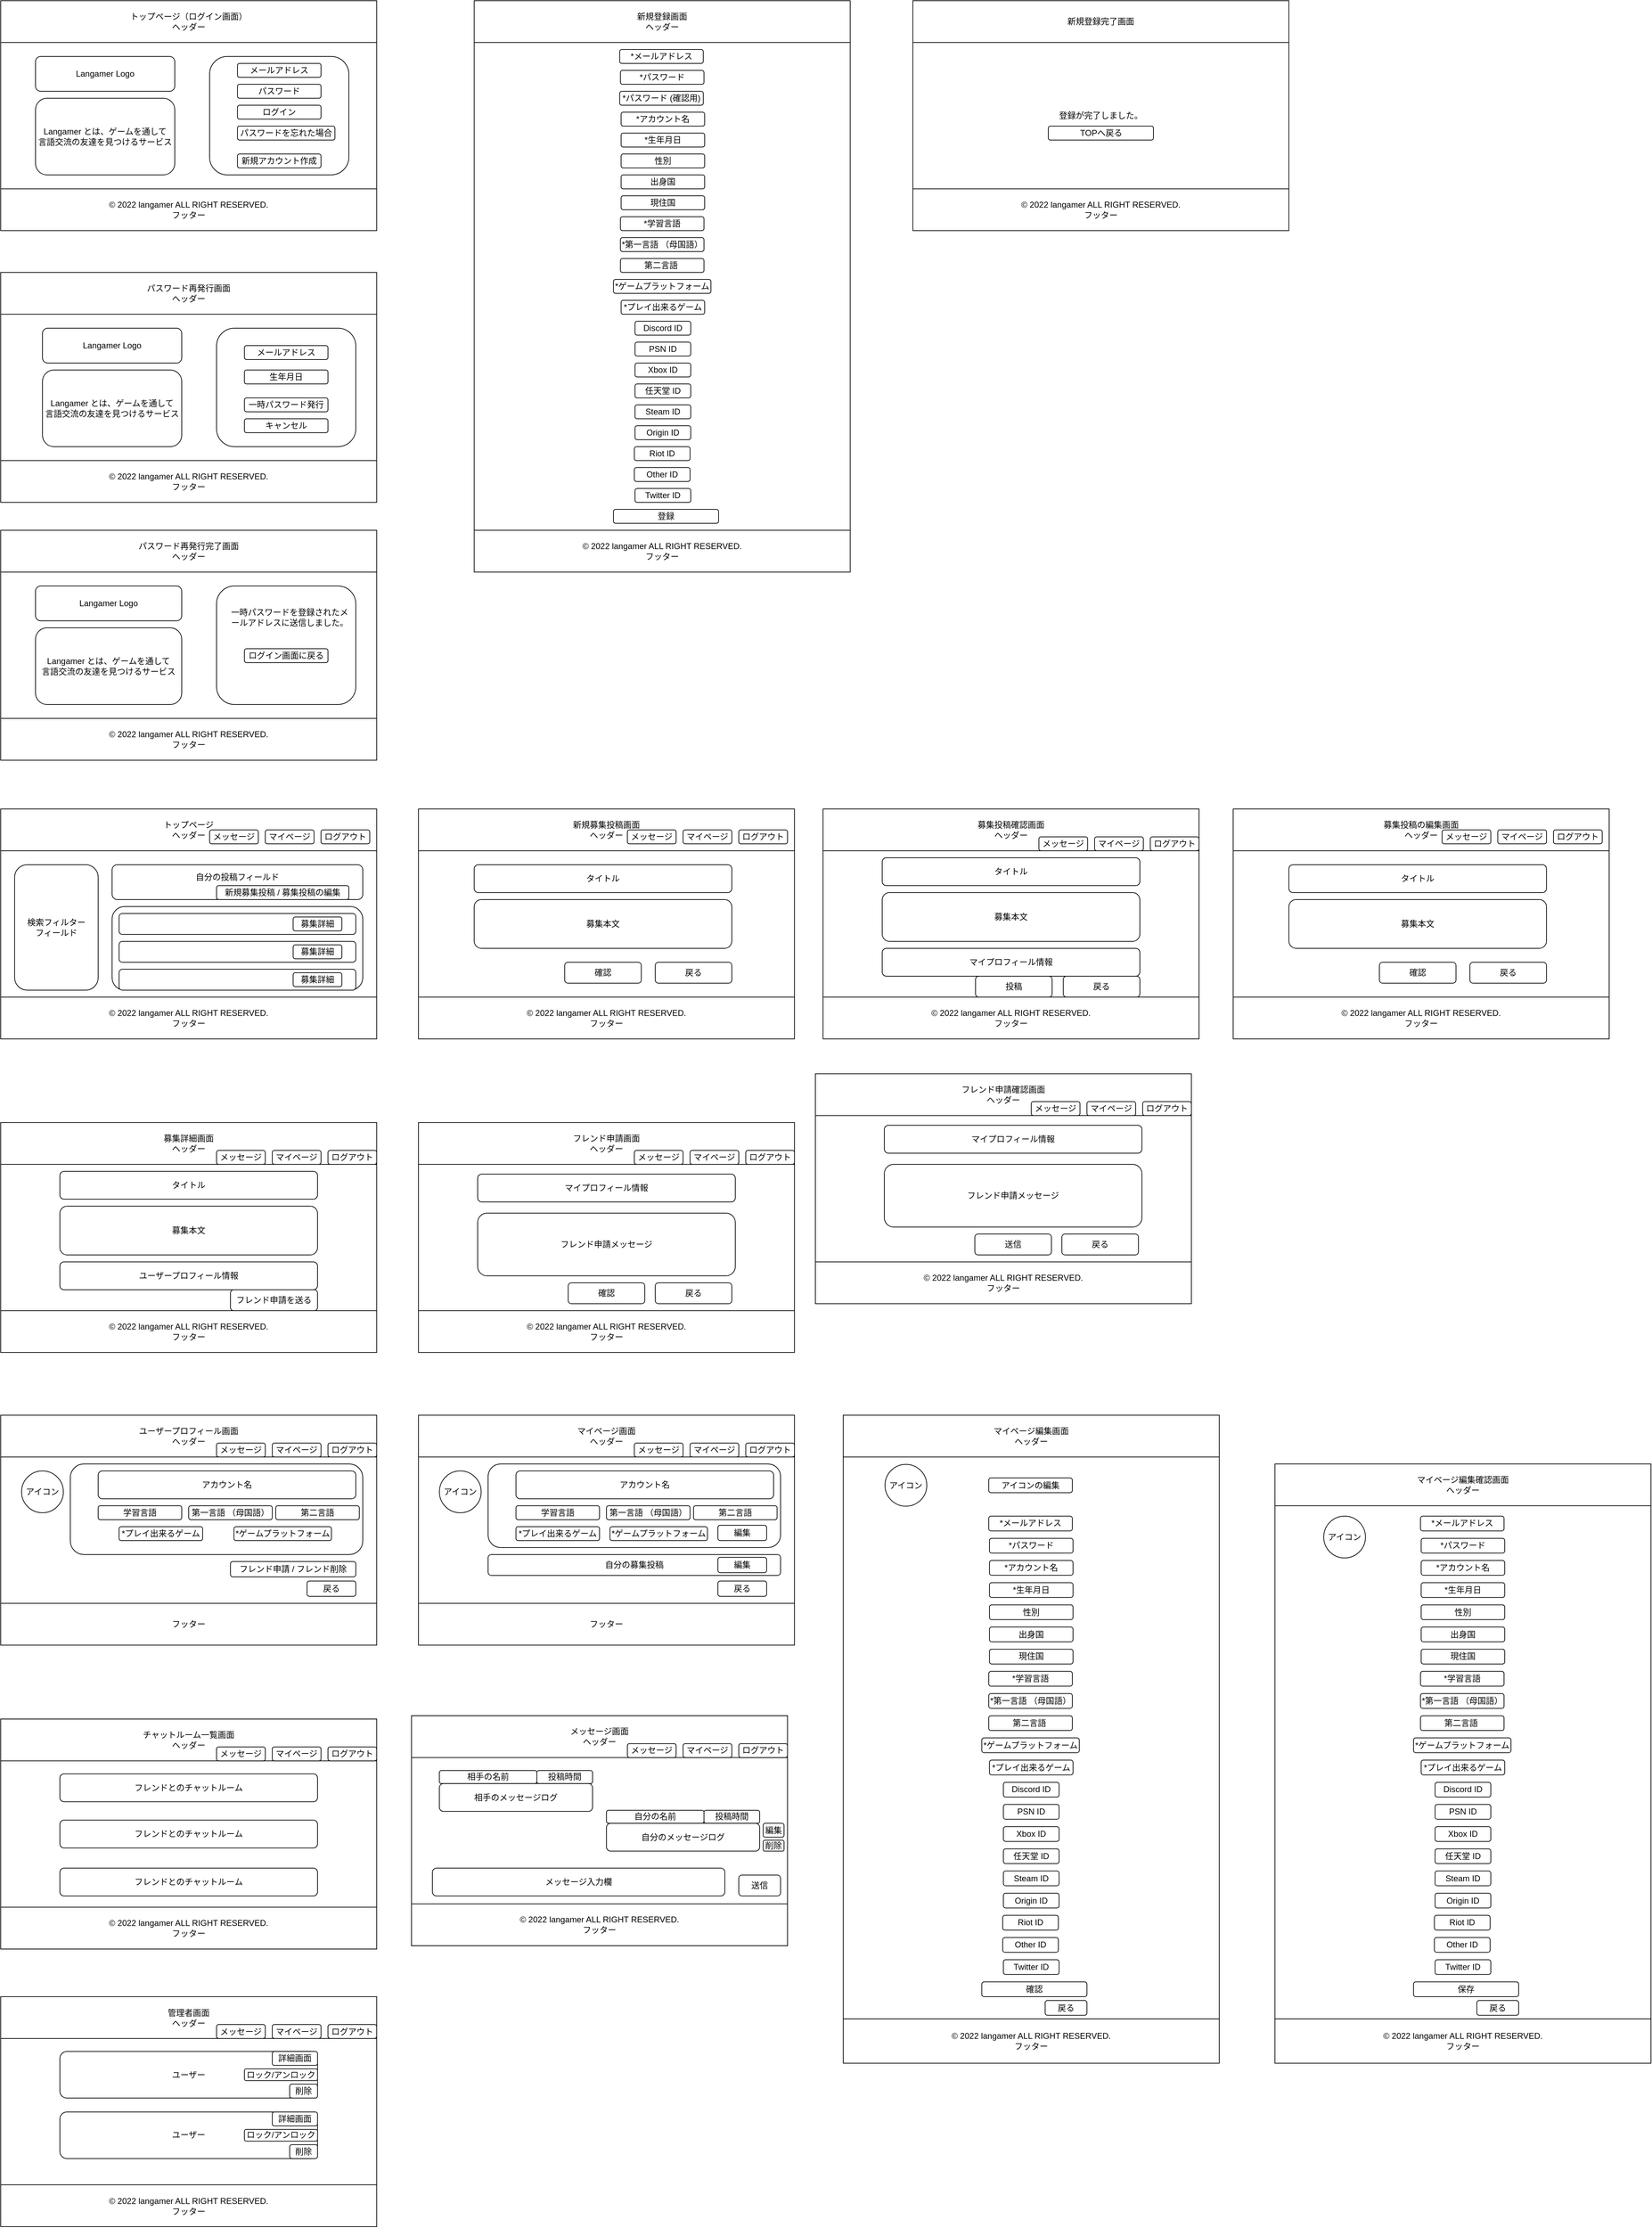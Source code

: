 <mxfile>
    <diagram id="EaJb4szwwCoUCm7kyXtH" name="ページ1">
        <mxGraphModel dx="1383" dy="790" grid="1" gridSize="10" guides="1" tooltips="1" connect="1" arrows="1" fold="1" page="1" pageScale="1" pageWidth="827" pageHeight="1169" math="0" shadow="0">
            <root>
                <mxCell id="0"/>
                <mxCell id="1" parent="0"/>
                <mxCell id="7" value="" style="group" parent="1" vertex="1" connectable="0">
                    <mxGeometry x="60" y="70" width="540" height="330" as="geometry"/>
                </mxCell>
                <mxCell id="2" value="" style="rounded=0;whiteSpace=wrap;html=1;" parent="7" vertex="1">
                    <mxGeometry width="540" height="330" as="geometry"/>
                </mxCell>
                <mxCell id="4" value="トップページ（ログイン画面）&lt;br&gt;ヘッダー" style="rounded=0;whiteSpace=wrap;html=1;" parent="7" vertex="1">
                    <mxGeometry width="540" height="60" as="geometry"/>
                </mxCell>
                <mxCell id="5" value="© 2022 langamer ALL RIGHT RESERVED.&lt;br&gt;フッター" style="rounded=0;whiteSpace=wrap;html=1;" parent="7" vertex="1">
                    <mxGeometry y="270" width="540" height="60" as="geometry"/>
                </mxCell>
                <mxCell id="28" value="" style="group" parent="7" vertex="1" connectable="0">
                    <mxGeometry x="300" y="80" width="200" height="170" as="geometry"/>
                </mxCell>
                <mxCell id="3" value="" style="rounded=1;whiteSpace=wrap;html=1;" parent="28" vertex="1">
                    <mxGeometry width="200" height="170" as="geometry"/>
                </mxCell>
                <mxCell id="12" value="メールアドレス" style="rounded=1;whiteSpace=wrap;html=1;" parent="28" vertex="1">
                    <mxGeometry x="40" y="10" width="120" height="20" as="geometry"/>
                </mxCell>
                <mxCell id="23" value="パスワード" style="rounded=1;whiteSpace=wrap;html=1;" parent="28" vertex="1">
                    <mxGeometry x="40" y="40" width="120" height="20" as="geometry"/>
                </mxCell>
                <mxCell id="24" value="ログイン" style="rounded=1;whiteSpace=wrap;html=1;" parent="28" vertex="1">
                    <mxGeometry x="40" y="70" width="120" height="20" as="geometry"/>
                </mxCell>
                <mxCell id="25" value="パスワードを忘れた場合" style="rounded=1;whiteSpace=wrap;html=1;" parent="28" vertex="1">
                    <mxGeometry x="40" y="100" width="140" height="20" as="geometry"/>
                </mxCell>
                <mxCell id="26" value="新規アカウント作成" style="rounded=1;whiteSpace=wrap;html=1;" parent="28" vertex="1">
                    <mxGeometry x="40" y="140" width="120" height="20" as="geometry"/>
                </mxCell>
                <mxCell id="421" value="Langamer Logo" style="rounded=1;whiteSpace=wrap;html=1;" vertex="1" parent="7">
                    <mxGeometry x="50" y="80" width="200" height="50" as="geometry"/>
                </mxCell>
                <mxCell id="422" value="Langamer とは、ゲームを通して&lt;br&gt;言語交流の友達を見つけるサービス" style="rounded=1;whiteSpace=wrap;html=1;" vertex="1" parent="7">
                    <mxGeometry x="50" y="140" width="200" height="110" as="geometry"/>
                </mxCell>
                <mxCell id="29" value="" style="group" parent="1" vertex="1" connectable="0">
                    <mxGeometry x="60" y="460" width="540" height="330" as="geometry"/>
                </mxCell>
                <mxCell id="30" value="" style="rounded=0;whiteSpace=wrap;html=1;" parent="29" vertex="1">
                    <mxGeometry width="540" height="330" as="geometry"/>
                </mxCell>
                <mxCell id="31" value="パスワード再発行画面&lt;br&gt;ヘッダー" style="rounded=0;whiteSpace=wrap;html=1;" parent="29" vertex="1">
                    <mxGeometry width="540" height="60" as="geometry"/>
                </mxCell>
                <mxCell id="32" value="© 2022 langamer ALL RIGHT RESERVED.&lt;br&gt;フッター" style="rounded=0;whiteSpace=wrap;html=1;" parent="29" vertex="1">
                    <mxGeometry y="270" width="540" height="60" as="geometry"/>
                </mxCell>
                <mxCell id="64" value="Langamer Logo" style="rounded=1;whiteSpace=wrap;html=1;" parent="29" vertex="1">
                    <mxGeometry x="60" y="80" width="200" height="50" as="geometry"/>
                </mxCell>
                <mxCell id="65" value="" style="group" parent="29" vertex="1" connectable="0">
                    <mxGeometry x="310" y="80" width="200" height="170" as="geometry"/>
                </mxCell>
                <mxCell id="66" value="" style="rounded=1;whiteSpace=wrap;html=1;" parent="65" vertex="1">
                    <mxGeometry width="200" height="170" as="geometry"/>
                </mxCell>
                <mxCell id="67" value="メールアドレス" style="rounded=1;whiteSpace=wrap;html=1;" parent="65" vertex="1">
                    <mxGeometry x="40" y="25" width="120" height="20" as="geometry"/>
                </mxCell>
                <mxCell id="68" value="生年月日" style="rounded=1;whiteSpace=wrap;html=1;" parent="65" vertex="1">
                    <mxGeometry x="40" y="60" width="120" height="20" as="geometry"/>
                </mxCell>
                <mxCell id="69" value="一時パスワード発行" style="rounded=1;whiteSpace=wrap;html=1;" parent="65" vertex="1">
                    <mxGeometry x="40" y="100" width="120" height="20" as="geometry"/>
                </mxCell>
                <mxCell id="72" value="キャンセル" style="rounded=1;whiteSpace=wrap;html=1;" parent="65" vertex="1">
                    <mxGeometry x="40" y="130" width="120" height="20" as="geometry"/>
                </mxCell>
                <mxCell id="419" value="Langamer とは、ゲームを通して&lt;br&gt;言語交流の友達を見つけるサービス" style="rounded=1;whiteSpace=wrap;html=1;" vertex="1" parent="29">
                    <mxGeometry x="60" y="140" width="200" height="110" as="geometry"/>
                </mxCell>
                <mxCell id="55" value="" style="group" parent="1" vertex="1" connectable="0">
                    <mxGeometry x="1370" y="70" width="540" height="330" as="geometry"/>
                </mxCell>
                <mxCell id="56" value="登録が完了しました。&lt;br&gt;" style="rounded=0;whiteSpace=wrap;html=1;" parent="55" vertex="1">
                    <mxGeometry width="540" height="330" as="geometry"/>
                </mxCell>
                <mxCell id="57" value="新規登録完了画面" style="rounded=0;whiteSpace=wrap;html=1;" parent="55" vertex="1">
                    <mxGeometry width="540" height="60" as="geometry"/>
                </mxCell>
                <mxCell id="58" value="© 2022 langamer ALL RIGHT RESERVED.&lt;br&gt;フッター" style="rounded=0;whiteSpace=wrap;html=1;" parent="55" vertex="1">
                    <mxGeometry y="270" width="540" height="60" as="geometry"/>
                </mxCell>
                <mxCell id="59" value="TOPへ戻る" style="rounded=1;whiteSpace=wrap;html=1;" parent="55" vertex="1">
                    <mxGeometry x="194.5" y="180" width="151" height="20" as="geometry"/>
                </mxCell>
                <mxCell id="73" value="" style="group" parent="1" vertex="1" connectable="0">
                    <mxGeometry x="60" y="830" width="540" height="330" as="geometry"/>
                </mxCell>
                <mxCell id="74" value="" style="rounded=0;whiteSpace=wrap;html=1;" parent="73" vertex="1">
                    <mxGeometry width="540" height="330" as="geometry"/>
                </mxCell>
                <mxCell id="75" value="パスワード再発行完了画面&lt;br&gt;ヘッダー" style="rounded=0;whiteSpace=wrap;html=1;" parent="73" vertex="1">
                    <mxGeometry width="540" height="60" as="geometry"/>
                </mxCell>
                <mxCell id="76" value="© 2022 langamer ALL RIGHT RESERVED.&lt;br&gt;フッター" style="rounded=0;whiteSpace=wrap;html=1;" parent="73" vertex="1">
                    <mxGeometry y="270" width="540" height="60" as="geometry"/>
                </mxCell>
                <mxCell id="77" value="Langamer Logo" style="rounded=1;whiteSpace=wrap;html=1;" parent="73" vertex="1">
                    <mxGeometry x="50" y="80" width="210" height="50" as="geometry"/>
                </mxCell>
                <mxCell id="78" value="" style="group" parent="73" vertex="1" connectable="0">
                    <mxGeometry x="310" y="80" width="200" height="170" as="geometry"/>
                </mxCell>
                <mxCell id="79" value="" style="rounded=1;whiteSpace=wrap;html=1;" parent="78" vertex="1">
                    <mxGeometry width="200" height="170" as="geometry"/>
                </mxCell>
                <mxCell id="83" value="ログイン画面に戻る" style="rounded=1;whiteSpace=wrap;html=1;" parent="78" vertex="1">
                    <mxGeometry x="40" y="90" width="120" height="20" as="geometry"/>
                </mxCell>
                <mxCell id="84" value="一時パスワードを登録されたメールアドレスに送信しました。" style="text;html=1;strokeColor=none;fillColor=none;align=center;verticalAlign=middle;whiteSpace=wrap;rounded=0;" parent="78" vertex="1">
                    <mxGeometry x="20" y="30" width="170" height="30" as="geometry"/>
                </mxCell>
                <mxCell id="420" value="Langamer とは、ゲームを通して&lt;br&gt;言語交流の友達を見つけるサービス" style="rounded=1;whiteSpace=wrap;html=1;" vertex="1" parent="73">
                    <mxGeometry x="50" y="140" width="210" height="110" as="geometry"/>
                </mxCell>
                <mxCell id="85" value="" style="group" parent="1" vertex="1" connectable="0">
                    <mxGeometry x="60" y="1230" width="540" height="340" as="geometry"/>
                </mxCell>
                <mxCell id="86" value="" style="rounded=0;whiteSpace=wrap;html=1;" parent="85" vertex="1">
                    <mxGeometry width="540" height="330" as="geometry"/>
                </mxCell>
                <mxCell id="87" value="トップページ&lt;br&gt;ヘッダー" style="rounded=0;whiteSpace=wrap;html=1;" parent="85" vertex="1">
                    <mxGeometry width="540" height="60" as="geometry"/>
                </mxCell>
                <mxCell id="88" value="© 2022 langamer ALL RIGHT RESERVED.&lt;br&gt;フッター" style="rounded=0;whiteSpace=wrap;html=1;" parent="85" vertex="1">
                    <mxGeometry y="270" width="540" height="60" as="geometry"/>
                </mxCell>
                <mxCell id="89" value="ログアウト" style="rounded=1;whiteSpace=wrap;html=1;" parent="85" vertex="1">
                    <mxGeometry x="460" y="30" width="70" height="20" as="geometry"/>
                </mxCell>
                <mxCell id="90" value="マイページ" style="rounded=1;whiteSpace=wrap;html=1;" parent="85" vertex="1">
                    <mxGeometry x="380" y="30" width="70" height="20" as="geometry"/>
                </mxCell>
                <mxCell id="92" value="自分の投稿フィールド&lt;br&gt;&lt;br&gt;" style="rounded=1;whiteSpace=wrap;html=1;" parent="85" vertex="1">
                    <mxGeometry x="160" y="80" width="360" height="50" as="geometry"/>
                </mxCell>
                <mxCell id="93" value="検索フィルター&lt;br&gt;フィールド" style="rounded=1;whiteSpace=wrap;html=1;" parent="85" vertex="1">
                    <mxGeometry x="20" y="80" width="120" height="180" as="geometry"/>
                </mxCell>
                <mxCell id="94" value="メッセージ" style="rounded=1;whiteSpace=wrap;html=1;" parent="85" vertex="1">
                    <mxGeometry x="300" y="30" width="70" height="20" as="geometry"/>
                </mxCell>
                <mxCell id="99" value="新規募集投稿 / 募集投稿の編集" style="rounded=1;whiteSpace=wrap;html=1;" parent="85" vertex="1">
                    <mxGeometry x="310" y="110" width="190" height="20" as="geometry"/>
                </mxCell>
                <mxCell id="100" value="" style="rounded=1;whiteSpace=wrap;html=1;" parent="85" vertex="1">
                    <mxGeometry x="160" y="140" width="360" height="120" as="geometry"/>
                </mxCell>
                <mxCell id="101" value="" style="rounded=1;whiteSpace=wrap;html=1;" parent="85" vertex="1">
                    <mxGeometry x="170" y="150" width="340" height="30" as="geometry"/>
                </mxCell>
                <mxCell id="91" value="募集詳細" style="rounded=1;whiteSpace=wrap;html=1;" parent="85" vertex="1">
                    <mxGeometry x="420" y="155" width="70" height="20" as="geometry"/>
                </mxCell>
                <mxCell id="102" value="" style="rounded=1;whiteSpace=wrap;html=1;" parent="85" vertex="1">
                    <mxGeometry x="170" y="190" width="340" height="30" as="geometry"/>
                </mxCell>
                <mxCell id="103" value="募集詳細" style="rounded=1;whiteSpace=wrap;html=1;" parent="85" vertex="1">
                    <mxGeometry x="420" y="195" width="70" height="20" as="geometry"/>
                </mxCell>
                <mxCell id="105" value="" style="rounded=1;whiteSpace=wrap;html=1;" parent="85" vertex="1">
                    <mxGeometry x="170" y="230" width="340" height="30" as="geometry"/>
                </mxCell>
                <mxCell id="106" value="募集詳細" style="rounded=1;whiteSpace=wrap;html=1;" parent="85" vertex="1">
                    <mxGeometry x="420" y="235" width="70" height="20" as="geometry"/>
                </mxCell>
                <mxCell id="108" value="" style="group" parent="1" vertex="1" connectable="0">
                    <mxGeometry x="660" y="1230" width="540" height="330" as="geometry"/>
                </mxCell>
                <mxCell id="109" value="" style="rounded=0;whiteSpace=wrap;html=1;" parent="108" vertex="1">
                    <mxGeometry width="540" height="330" as="geometry"/>
                </mxCell>
                <mxCell id="110" value="新規募集投稿画面&lt;br&gt;ヘッダー" style="rounded=0;whiteSpace=wrap;html=1;" parent="108" vertex="1">
                    <mxGeometry width="540" height="60" as="geometry"/>
                </mxCell>
                <mxCell id="111" value="© 2022 langamer ALL RIGHT RESERVED.&lt;br&gt;フッター" style="rounded=0;whiteSpace=wrap;html=1;" parent="108" vertex="1">
                    <mxGeometry y="270" width="540" height="60" as="geometry"/>
                </mxCell>
                <mxCell id="112" value="タイトル" style="rounded=1;whiteSpace=wrap;html=1;" parent="108" vertex="1">
                    <mxGeometry x="80" y="80" width="370" height="40" as="geometry"/>
                </mxCell>
                <mxCell id="113" value="募集本文" style="rounded=1;whiteSpace=wrap;html=1;" parent="108" vertex="1">
                    <mxGeometry x="80" y="130" width="370" height="70" as="geometry"/>
                </mxCell>
                <mxCell id="116" value="確認" style="rounded=1;whiteSpace=wrap;html=1;" parent="108" vertex="1">
                    <mxGeometry x="210" y="220" width="110" height="30" as="geometry"/>
                </mxCell>
                <mxCell id="147" value="戻る" style="rounded=1;whiteSpace=wrap;html=1;" parent="108" vertex="1">
                    <mxGeometry x="340" y="220" width="110" height="30" as="geometry"/>
                </mxCell>
                <mxCell id="164" value="ログアウト" style="rounded=1;whiteSpace=wrap;html=1;" parent="108" vertex="1">
                    <mxGeometry x="460" y="30" width="70" height="20" as="geometry"/>
                </mxCell>
                <mxCell id="165" value="マイページ" style="rounded=1;whiteSpace=wrap;html=1;" parent="108" vertex="1">
                    <mxGeometry x="380" y="30" width="70" height="20" as="geometry"/>
                </mxCell>
                <mxCell id="166" value="メッセージ" style="rounded=1;whiteSpace=wrap;html=1;" parent="108" vertex="1">
                    <mxGeometry x="300" y="30" width="70" height="20" as="geometry"/>
                </mxCell>
                <mxCell id="117" value="" style="group" parent="1" vertex="1" connectable="0">
                    <mxGeometry x="1241" y="1230" width="540" height="330" as="geometry"/>
                </mxCell>
                <mxCell id="118" value="" style="rounded=0;whiteSpace=wrap;html=1;" parent="117" vertex="1">
                    <mxGeometry width="540" height="330" as="geometry"/>
                </mxCell>
                <mxCell id="119" value="募集投稿確認画面&lt;br&gt;ヘッダー" style="rounded=0;whiteSpace=wrap;html=1;" parent="117" vertex="1">
                    <mxGeometry width="540" height="60" as="geometry"/>
                </mxCell>
                <mxCell id="120" value="© 2022 langamer ALL RIGHT RESERVED.&lt;br&gt;フッター" style="rounded=0;whiteSpace=wrap;html=1;" parent="117" vertex="1">
                    <mxGeometry y="270" width="540" height="60" as="geometry"/>
                </mxCell>
                <mxCell id="121" value="タイトル" style="rounded=1;whiteSpace=wrap;html=1;" parent="117" vertex="1">
                    <mxGeometry x="85" y="70" width="370" height="40" as="geometry"/>
                </mxCell>
                <mxCell id="130" value="募集本文" style="rounded=1;whiteSpace=wrap;html=1;" parent="117" vertex="1">
                    <mxGeometry x="85" y="120" width="370" height="70" as="geometry"/>
                </mxCell>
                <mxCell id="131" value="マイプロフィール情報" style="rounded=1;whiteSpace=wrap;html=1;" parent="117" vertex="1">
                    <mxGeometry x="85" y="200" width="370" height="40" as="geometry"/>
                </mxCell>
                <mxCell id="132" value="投稿" style="rounded=1;whiteSpace=wrap;html=1;" parent="117" vertex="1">
                    <mxGeometry x="219" y="240" width="110" height="30" as="geometry"/>
                </mxCell>
                <mxCell id="146" value="戻る" style="rounded=1;whiteSpace=wrap;html=1;" parent="117" vertex="1">
                    <mxGeometry x="345" y="240" width="110" height="30" as="geometry"/>
                </mxCell>
                <mxCell id="167" value="ログアウト" style="rounded=1;whiteSpace=wrap;html=1;" parent="117" vertex="1">
                    <mxGeometry x="470" y="40" width="70" height="20" as="geometry"/>
                </mxCell>
                <mxCell id="168" value="マイページ" style="rounded=1;whiteSpace=wrap;html=1;" parent="117" vertex="1">
                    <mxGeometry x="390" y="40" width="70" height="20" as="geometry"/>
                </mxCell>
                <mxCell id="169" value="メッセージ" style="rounded=1;whiteSpace=wrap;html=1;" parent="117" vertex="1">
                    <mxGeometry x="310" y="40" width="70" height="20" as="geometry"/>
                </mxCell>
                <mxCell id="133" value="" style="group" parent="1" vertex="1" connectable="0">
                    <mxGeometry x="660" y="1680" width="540" height="330" as="geometry"/>
                </mxCell>
                <mxCell id="134" value="" style="rounded=0;whiteSpace=wrap;html=1;" parent="133" vertex="1">
                    <mxGeometry width="540" height="330" as="geometry"/>
                </mxCell>
                <mxCell id="135" value="フレンド申請画面&lt;br&gt;ヘッダー" style="rounded=0;whiteSpace=wrap;html=1;" parent="133" vertex="1">
                    <mxGeometry width="540" height="60" as="geometry"/>
                </mxCell>
                <mxCell id="136" value="© 2022 langamer ALL RIGHT RESERVED.&lt;br&gt;フッター" style="rounded=0;whiteSpace=wrap;html=1;" parent="133" vertex="1">
                    <mxGeometry y="270" width="540" height="60" as="geometry"/>
                </mxCell>
                <mxCell id="148" value="マイプロフィール情報" style="rounded=1;whiteSpace=wrap;html=1;" parent="133" vertex="1">
                    <mxGeometry x="85" y="74" width="370" height="40" as="geometry"/>
                </mxCell>
                <mxCell id="149" value="フレンド申請メッセージ" style="rounded=1;whiteSpace=wrap;html=1;" parent="133" vertex="1">
                    <mxGeometry x="85" y="130" width="370" height="90" as="geometry"/>
                </mxCell>
                <mxCell id="150" value="確認" style="rounded=1;whiteSpace=wrap;html=1;" parent="133" vertex="1">
                    <mxGeometry x="215" y="230" width="110" height="30" as="geometry"/>
                </mxCell>
                <mxCell id="151" value="戻る" style="rounded=1;whiteSpace=wrap;html=1;" parent="133" vertex="1">
                    <mxGeometry x="340" y="230" width="110" height="30" as="geometry"/>
                </mxCell>
                <mxCell id="173" value="ログアウト" style="rounded=1;whiteSpace=wrap;html=1;" parent="133" vertex="1">
                    <mxGeometry x="470" y="40" width="70" height="20" as="geometry"/>
                </mxCell>
                <mxCell id="174" value="マイページ" style="rounded=1;whiteSpace=wrap;html=1;" parent="133" vertex="1">
                    <mxGeometry x="390" y="40" width="70" height="20" as="geometry"/>
                </mxCell>
                <mxCell id="175" value="メッセージ" style="rounded=1;whiteSpace=wrap;html=1;" parent="133" vertex="1">
                    <mxGeometry x="310" y="40" width="70" height="20" as="geometry"/>
                </mxCell>
                <mxCell id="144" value="" style="group" parent="1" vertex="1" connectable="0">
                    <mxGeometry x="60" y="1680" width="540" height="330" as="geometry"/>
                </mxCell>
                <mxCell id="137" value="" style="rounded=0;whiteSpace=wrap;html=1;" parent="144" vertex="1">
                    <mxGeometry width="540" height="330" as="geometry"/>
                </mxCell>
                <mxCell id="138" value="募集詳細画面&lt;br&gt;ヘッダー" style="rounded=0;whiteSpace=wrap;html=1;" parent="144" vertex="1">
                    <mxGeometry width="540" height="60" as="geometry"/>
                </mxCell>
                <mxCell id="139" value="© 2022 langamer ALL RIGHT RESERVED.&lt;br&gt;フッター" style="rounded=0;whiteSpace=wrap;html=1;" parent="144" vertex="1">
                    <mxGeometry y="270" width="540" height="60" as="geometry"/>
                </mxCell>
                <mxCell id="140" value="タイトル" style="rounded=1;whiteSpace=wrap;html=1;" parent="144" vertex="1">
                    <mxGeometry x="85" y="70" width="370" height="40" as="geometry"/>
                </mxCell>
                <mxCell id="141" value="募集本文" style="rounded=1;whiteSpace=wrap;html=1;" parent="144" vertex="1">
                    <mxGeometry x="85" y="120" width="370" height="70" as="geometry"/>
                </mxCell>
                <mxCell id="142" value="ユーザープロフィール情報" style="rounded=1;whiteSpace=wrap;html=1;" parent="144" vertex="1">
                    <mxGeometry x="85" y="200" width="370" height="40" as="geometry"/>
                </mxCell>
                <mxCell id="143" value="フレンド申請を送る" style="rounded=1;whiteSpace=wrap;html=1;" parent="144" vertex="1">
                    <mxGeometry x="330" y="240" width="125" height="30" as="geometry"/>
                </mxCell>
                <mxCell id="170" value="ログアウト" style="rounded=1;whiteSpace=wrap;html=1;" parent="144" vertex="1">
                    <mxGeometry x="470" y="40" width="70" height="20" as="geometry"/>
                </mxCell>
                <mxCell id="171" value="マイページ" style="rounded=1;whiteSpace=wrap;html=1;" parent="144" vertex="1">
                    <mxGeometry x="390" y="40" width="70" height="20" as="geometry"/>
                </mxCell>
                <mxCell id="172" value="メッセージ" style="rounded=1;whiteSpace=wrap;html=1;" parent="144" vertex="1">
                    <mxGeometry x="310" y="40" width="70" height="20" as="geometry"/>
                </mxCell>
                <mxCell id="160" value="" style="group" parent="1" vertex="1" connectable="0">
                    <mxGeometry x="60" y="2100" width="540" height="330" as="geometry"/>
                </mxCell>
                <mxCell id="161" value="" style="rounded=0;whiteSpace=wrap;html=1;" parent="160" vertex="1">
                    <mxGeometry width="540" height="330" as="geometry"/>
                </mxCell>
                <mxCell id="162" value="ユーザープロフィール画面&lt;br&gt;ヘッダー" style="rounded=0;whiteSpace=wrap;html=1;" parent="160" vertex="1">
                    <mxGeometry width="540" height="60" as="geometry"/>
                </mxCell>
                <mxCell id="163" value="フッター" style="rounded=0;whiteSpace=wrap;html=1;" parent="160" vertex="1">
                    <mxGeometry y="270" width="540" height="60" as="geometry"/>
                </mxCell>
                <mxCell id="179" value="ログアウト" style="rounded=1;whiteSpace=wrap;html=1;" parent="160" vertex="1">
                    <mxGeometry x="470" y="40" width="70" height="20" as="geometry"/>
                </mxCell>
                <mxCell id="180" value="マイページ" style="rounded=1;whiteSpace=wrap;html=1;" parent="160" vertex="1">
                    <mxGeometry x="390" y="40" width="70" height="20" as="geometry"/>
                </mxCell>
                <mxCell id="181" value="メッセージ" style="rounded=1;whiteSpace=wrap;html=1;" parent="160" vertex="1">
                    <mxGeometry x="310" y="40" width="70" height="20" as="geometry"/>
                </mxCell>
                <mxCell id="186" value="アイコン" style="ellipse;whiteSpace=wrap;html=1;" parent="160" vertex="1">
                    <mxGeometry x="30" y="80" width="60" height="60" as="geometry"/>
                </mxCell>
                <mxCell id="192" value="" style="rounded=1;whiteSpace=wrap;html=1;" parent="160" vertex="1">
                    <mxGeometry x="100" y="70" width="420" height="130" as="geometry"/>
                </mxCell>
                <mxCell id="193" value="フレンド申請 / フレンド削除" style="rounded=1;whiteSpace=wrap;html=1;" parent="160" vertex="1">
                    <mxGeometry x="330" y="210" width="180" height="22" as="geometry"/>
                </mxCell>
                <mxCell id="187" value="アカウント名" style="rounded=1;whiteSpace=wrap;html=1;" parent="160" vertex="1">
                    <mxGeometry x="140" y="80" width="370" height="40" as="geometry"/>
                </mxCell>
                <mxCell id="188" value="学習言語" style="rounded=1;whiteSpace=wrap;html=1;" parent="160" vertex="1">
                    <mxGeometry x="140" y="130" width="120" height="20" as="geometry"/>
                </mxCell>
                <mxCell id="189" value="第一言語 （母国語）" style="rounded=1;whiteSpace=wrap;html=1;" parent="160" vertex="1">
                    <mxGeometry x="270" y="130" width="120" height="20" as="geometry"/>
                </mxCell>
                <mxCell id="194" value="第二言語" style="rounded=1;whiteSpace=wrap;html=1;" parent="160" vertex="1">
                    <mxGeometry x="395" y="130" width="120" height="20" as="geometry"/>
                </mxCell>
                <mxCell id="191" value="*プレイ出来るゲーム" style="rounded=1;whiteSpace=wrap;html=1;" parent="160" vertex="1">
                    <mxGeometry x="170" y="160" width="120" height="20" as="geometry"/>
                </mxCell>
                <mxCell id="190" value="*ゲームプラットフォーム" style="rounded=1;whiteSpace=wrap;html=1;" parent="160" vertex="1">
                    <mxGeometry x="335" y="160" width="140" height="20" as="geometry"/>
                </mxCell>
                <mxCell id="195" value="戻る" style="rounded=1;whiteSpace=wrap;html=1;" parent="160" vertex="1">
                    <mxGeometry x="440" y="238" width="70" height="22" as="geometry"/>
                </mxCell>
                <mxCell id="185" value="" style="group" parent="1" vertex="1" connectable="0">
                    <mxGeometry x="60" y="2536.1" width="540" height="330" as="geometry"/>
                </mxCell>
                <mxCell id="61" value="" style="rounded=0;whiteSpace=wrap;html=1;" parent="185" vertex="1">
                    <mxGeometry width="540" height="330" as="geometry"/>
                </mxCell>
                <mxCell id="62" value="チャットルーム一覧画面&lt;br&gt;ヘッダー" style="rounded=0;whiteSpace=wrap;html=1;" parent="185" vertex="1">
                    <mxGeometry width="540" height="60" as="geometry"/>
                </mxCell>
                <mxCell id="63" value="© 2022 langamer ALL RIGHT RESERVED.&lt;br&gt;フッター" style="rounded=0;whiteSpace=wrap;html=1;" parent="185" vertex="1">
                    <mxGeometry y="270" width="540" height="60" as="geometry"/>
                </mxCell>
                <mxCell id="182" value="ログアウト" style="rounded=1;whiteSpace=wrap;html=1;" parent="185" vertex="1">
                    <mxGeometry x="470" y="40" width="70" height="20" as="geometry"/>
                </mxCell>
                <mxCell id="183" value="マイページ" style="rounded=1;whiteSpace=wrap;html=1;" parent="185" vertex="1">
                    <mxGeometry x="390" y="40" width="70" height="20" as="geometry"/>
                </mxCell>
                <mxCell id="184" value="メッセージ" style="rounded=1;whiteSpace=wrap;html=1;" parent="185" vertex="1">
                    <mxGeometry x="310" y="40" width="70" height="20" as="geometry"/>
                </mxCell>
                <mxCell id="385" value="フレンドとのチャットルーム" style="rounded=1;whiteSpace=wrap;html=1;" parent="185" vertex="1">
                    <mxGeometry x="85" y="78.66" width="370" height="40" as="geometry"/>
                </mxCell>
                <mxCell id="387" value="フレンドとのチャットルーム" style="rounded=1;whiteSpace=wrap;html=1;" parent="185" vertex="1">
                    <mxGeometry x="85" y="145" width="370" height="40" as="geometry"/>
                </mxCell>
                <mxCell id="388" value="フレンドとのチャットルーム" style="rounded=1;whiteSpace=wrap;html=1;" parent="185" vertex="1">
                    <mxGeometry x="85" y="213.9" width="370" height="40" as="geometry"/>
                </mxCell>
                <mxCell id="210" value="" style="group" parent="1" vertex="1" connectable="0">
                    <mxGeometry x="660" y="2100" width="540" height="330" as="geometry"/>
                </mxCell>
                <mxCell id="196" value="" style="rounded=0;whiteSpace=wrap;html=1;" parent="210" vertex="1">
                    <mxGeometry width="540" height="330" as="geometry"/>
                </mxCell>
                <mxCell id="197" value="マイページ画面&lt;br&gt;ヘッダー" style="rounded=0;whiteSpace=wrap;html=1;" parent="210" vertex="1">
                    <mxGeometry width="540" height="60" as="geometry"/>
                </mxCell>
                <mxCell id="198" value="フッター" style="rounded=0;whiteSpace=wrap;html=1;" parent="210" vertex="1">
                    <mxGeometry y="270" width="540" height="60" as="geometry"/>
                </mxCell>
                <mxCell id="199" value="ログアウト" style="rounded=1;whiteSpace=wrap;html=1;" parent="210" vertex="1">
                    <mxGeometry x="470" y="40" width="70" height="20" as="geometry"/>
                </mxCell>
                <mxCell id="200" value="マイページ" style="rounded=1;whiteSpace=wrap;html=1;" parent="210" vertex="1">
                    <mxGeometry x="390" y="40" width="70" height="20" as="geometry"/>
                </mxCell>
                <mxCell id="201" value="メッセージ" style="rounded=1;whiteSpace=wrap;html=1;" parent="210" vertex="1">
                    <mxGeometry x="310" y="40" width="70" height="20" as="geometry"/>
                </mxCell>
                <mxCell id="202" value="アイコン" style="ellipse;whiteSpace=wrap;html=1;" parent="210" vertex="1">
                    <mxGeometry x="30" y="80" width="60" height="60" as="geometry"/>
                </mxCell>
                <mxCell id="203" value="" style="rounded=1;whiteSpace=wrap;html=1;" parent="210" vertex="1">
                    <mxGeometry x="100" y="70" width="420" height="120" as="geometry"/>
                </mxCell>
                <mxCell id="204" value="アカウント名" style="rounded=1;whiteSpace=wrap;html=1;" parent="210" vertex="1">
                    <mxGeometry x="140" y="80" width="370" height="40" as="geometry"/>
                </mxCell>
                <mxCell id="205" value="第一言語 （母国語）" style="rounded=1;whiteSpace=wrap;html=1;" parent="210" vertex="1">
                    <mxGeometry x="270" y="130" width="120" height="20" as="geometry"/>
                </mxCell>
                <mxCell id="206" value="第二言語" style="rounded=1;whiteSpace=wrap;html=1;" parent="210" vertex="1">
                    <mxGeometry x="395" y="130" width="120" height="20" as="geometry"/>
                </mxCell>
                <mxCell id="207" value="*プレイ出来るゲーム" style="rounded=1;whiteSpace=wrap;html=1;" parent="210" vertex="1">
                    <mxGeometry x="140" y="160" width="120" height="20" as="geometry"/>
                </mxCell>
                <mxCell id="208" value="*ゲームプラットフォーム" style="rounded=1;whiteSpace=wrap;html=1;" parent="210" vertex="1">
                    <mxGeometry x="275" y="160" width="140" height="20" as="geometry"/>
                </mxCell>
                <mxCell id="209" value="戻る" style="rounded=1;whiteSpace=wrap;html=1;" parent="210" vertex="1">
                    <mxGeometry x="430" y="238" width="70" height="22" as="geometry"/>
                </mxCell>
                <mxCell id="229" value="学習言語" style="rounded=1;whiteSpace=wrap;html=1;" parent="210" vertex="1">
                    <mxGeometry x="140" y="130" width="120" height="20" as="geometry"/>
                </mxCell>
                <mxCell id="230" value="自分の募集投稿&lt;br&gt;" style="rounded=1;whiteSpace=wrap;html=1;" parent="210" vertex="1">
                    <mxGeometry x="100" y="200" width="420" height="30" as="geometry"/>
                </mxCell>
                <mxCell id="232" value="編集" style="rounded=1;whiteSpace=wrap;html=1;" parent="210" vertex="1">
                    <mxGeometry x="430" y="158" width="70" height="22" as="geometry"/>
                </mxCell>
                <mxCell id="228" value="編集" style="rounded=1;whiteSpace=wrap;html=1;" parent="210" vertex="1">
                    <mxGeometry x="430" y="204" width="70" height="22" as="geometry"/>
                </mxCell>
                <mxCell id="257" value="" style="group" parent="1" vertex="1" connectable="0">
                    <mxGeometry x="740" y="70" width="540" height="820" as="geometry"/>
                </mxCell>
                <mxCell id="11" value="© 2022 langamer ALL RIGHT RESERVED.&lt;br&gt;フッター" style="rounded=0;whiteSpace=wrap;html=1;" parent="257" vertex="1">
                    <mxGeometry y="760" width="540" height="60" as="geometry"/>
                </mxCell>
                <mxCell id="9" value="" style="rounded=0;whiteSpace=wrap;html=1;" parent="257" vertex="1">
                    <mxGeometry width="540" height="760" as="geometry"/>
                </mxCell>
                <mxCell id="10" value="新規登録画面&lt;br&gt;ヘッダー" style="rounded=0;whiteSpace=wrap;html=1;" parent="257" vertex="1">
                    <mxGeometry width="540" height="60" as="geometry"/>
                </mxCell>
                <mxCell id="33" value="*メールアドレス" style="rounded=1;whiteSpace=wrap;html=1;" parent="257" vertex="1">
                    <mxGeometry x="209" y="70" width="120" height="20" as="geometry"/>
                </mxCell>
                <mxCell id="34" value="*パスワード" style="rounded=1;whiteSpace=wrap;html=1;" parent="257" vertex="1">
                    <mxGeometry x="210" y="100" width="120" height="20" as="geometry"/>
                </mxCell>
                <mxCell id="35" value="*アカウント名" style="rounded=1;whiteSpace=wrap;html=1;" parent="257" vertex="1">
                    <mxGeometry x="211" y="160" width="120" height="20" as="geometry"/>
                </mxCell>
                <mxCell id="36" value="*学習言語" style="rounded=1;whiteSpace=wrap;html=1;" parent="257" vertex="1">
                    <mxGeometry x="210" y="310" width="120" height="20" as="geometry"/>
                </mxCell>
                <mxCell id="37" value="*第一言語 （母国語）" style="rounded=1;whiteSpace=wrap;html=1;" parent="257" vertex="1">
                    <mxGeometry x="210" y="340" width="120" height="20" as="geometry"/>
                </mxCell>
                <mxCell id="38" value="第二言語&amp;nbsp;" style="rounded=1;whiteSpace=wrap;html=1;" parent="257" vertex="1">
                    <mxGeometry x="210" y="370" width="120" height="20" as="geometry"/>
                </mxCell>
                <mxCell id="39" value="出身国" style="rounded=1;whiteSpace=wrap;html=1;" parent="257" vertex="1">
                    <mxGeometry x="211" y="250" width="120" height="20" as="geometry"/>
                </mxCell>
                <mxCell id="40" value="現住国" style="rounded=1;whiteSpace=wrap;html=1;" parent="257" vertex="1">
                    <mxGeometry x="211" y="280" width="120" height="20" as="geometry"/>
                </mxCell>
                <mxCell id="41" value="*生年月日" style="rounded=1;whiteSpace=wrap;html=1;" parent="257" vertex="1">
                    <mxGeometry x="211" y="190" width="120" height="20" as="geometry"/>
                </mxCell>
                <mxCell id="42" value="性別" style="rounded=1;whiteSpace=wrap;html=1;" parent="257" vertex="1">
                    <mxGeometry x="211" y="220" width="120" height="20" as="geometry"/>
                </mxCell>
                <mxCell id="43" value="*プレイ出来るゲーム" style="rounded=1;whiteSpace=wrap;html=1;" parent="257" vertex="1">
                    <mxGeometry x="211" y="430" width="120" height="20" as="geometry"/>
                </mxCell>
                <mxCell id="44" value="*ゲームプラットフォーム" style="rounded=1;whiteSpace=wrap;html=1;" parent="257" vertex="1">
                    <mxGeometry x="200" y="400" width="140" height="20" as="geometry"/>
                </mxCell>
                <mxCell id="45" value="PSN ID" style="rounded=1;whiteSpace=wrap;html=1;" parent="257" vertex="1">
                    <mxGeometry x="231" y="490" width="80" height="20" as="geometry"/>
                </mxCell>
                <mxCell id="46" value="Xbox ID" style="rounded=1;whiteSpace=wrap;html=1;" parent="257" vertex="1">
                    <mxGeometry x="231" y="520" width="80" height="20" as="geometry"/>
                </mxCell>
                <mxCell id="47" value="Discord ID" style="rounded=1;whiteSpace=wrap;html=1;" parent="257" vertex="1">
                    <mxGeometry x="231" y="460" width="80" height="20" as="geometry"/>
                </mxCell>
                <mxCell id="48" value="任天堂 ID" style="rounded=1;whiteSpace=wrap;html=1;" parent="257" vertex="1">
                    <mxGeometry x="231" y="550" width="80" height="20" as="geometry"/>
                </mxCell>
                <mxCell id="49" value="Steam ID" style="rounded=1;whiteSpace=wrap;html=1;" parent="257" vertex="1">
                    <mxGeometry x="231" y="580" width="80" height="20" as="geometry"/>
                </mxCell>
                <mxCell id="50" value="Riot ID" style="rounded=1;whiteSpace=wrap;html=1;" parent="257" vertex="1">
                    <mxGeometry x="230" y="640" width="80" height="20" as="geometry"/>
                </mxCell>
                <mxCell id="51" value="Other ID" style="rounded=1;whiteSpace=wrap;html=1;" parent="257" vertex="1">
                    <mxGeometry x="230" y="670" width="80" height="20" as="geometry"/>
                </mxCell>
                <mxCell id="52" value="Origin ID" style="rounded=1;whiteSpace=wrap;html=1;" parent="257" vertex="1">
                    <mxGeometry x="231" y="610" width="80" height="20" as="geometry"/>
                </mxCell>
                <mxCell id="53" value="Twitter ID" style="rounded=1;whiteSpace=wrap;html=1;" parent="257" vertex="1">
                    <mxGeometry x="231" y="700" width="80" height="20" as="geometry"/>
                </mxCell>
                <mxCell id="54" value="登録" style="rounded=1;whiteSpace=wrap;html=1;" parent="257" vertex="1">
                    <mxGeometry x="200" y="730" width="151" height="20" as="geometry"/>
                </mxCell>
                <mxCell id="410" value="*パスワード (確認用)" style="rounded=1;whiteSpace=wrap;html=1;" vertex="1" parent="257">
                    <mxGeometry x="209" y="130" width="120" height="20" as="geometry"/>
                </mxCell>
                <mxCell id="261" value="マイページ編集画面&lt;br&gt;ヘッダー" style="rounded=0;whiteSpace=wrap;html=1;" parent="1" vertex="1">
                    <mxGeometry x="1270" y="2100" width="540" height="60" as="geometry"/>
                </mxCell>
                <mxCell id="367" value="マイページ編集確認画面&lt;br&gt;ヘッダー" style="rounded=0;whiteSpace=wrap;html=1;" parent="1" vertex="1">
                    <mxGeometry x="1890" y="2170" width="540" height="60" as="geometry"/>
                </mxCell>
                <mxCell id="153" value="" style="rounded=0;whiteSpace=wrap;html=1;" parent="1" vertex="1">
                    <mxGeometry x="1230" y="1610" width="540" height="330" as="geometry"/>
                </mxCell>
                <mxCell id="154" value="フレンド申請確認画面&lt;br&gt;ヘッダー" style="rounded=0;whiteSpace=wrap;html=1;" parent="1" vertex="1">
                    <mxGeometry x="1230" y="1610" width="540" height="60" as="geometry"/>
                </mxCell>
                <mxCell id="155" value="© 2022 langamer ALL RIGHT RESERVED.&lt;br&gt;フッター" style="rounded=0;whiteSpace=wrap;html=1;" parent="1" vertex="1">
                    <mxGeometry x="1230" y="1880" width="540" height="60" as="geometry"/>
                </mxCell>
                <mxCell id="156" value="マイプロフィール情報" style="rounded=1;whiteSpace=wrap;html=1;" parent="1" vertex="1">
                    <mxGeometry x="1329" y="1684" width="370" height="40" as="geometry"/>
                </mxCell>
                <mxCell id="157" value="フレンド申請メッセージ" style="rounded=1;whiteSpace=wrap;html=1;" parent="1" vertex="1">
                    <mxGeometry x="1329" y="1740" width="370" height="90" as="geometry"/>
                </mxCell>
                <mxCell id="158" value="送信" style="rounded=1;whiteSpace=wrap;html=1;" parent="1" vertex="1">
                    <mxGeometry x="1459" y="1840" width="110" height="30" as="geometry"/>
                </mxCell>
                <mxCell id="159" value="戻る" style="rounded=1;whiteSpace=wrap;html=1;" parent="1" vertex="1">
                    <mxGeometry x="1584" y="1840" width="110" height="30" as="geometry"/>
                </mxCell>
                <mxCell id="176" value="ログアウト" style="rounded=1;whiteSpace=wrap;html=1;" parent="1" vertex="1">
                    <mxGeometry x="1700" y="1650" width="70" height="20" as="geometry"/>
                </mxCell>
                <mxCell id="177" value="マイページ" style="rounded=1;whiteSpace=wrap;html=1;" parent="1" vertex="1">
                    <mxGeometry x="1620" y="1650" width="70" height="20" as="geometry"/>
                </mxCell>
                <mxCell id="178" value="メッセージ" style="rounded=1;whiteSpace=wrap;html=1;" parent="1" vertex="1">
                    <mxGeometry x="1540" y="1650" width="70" height="20" as="geometry"/>
                </mxCell>
                <mxCell id="258" value="" style="group" parent="1" vertex="1" connectable="0">
                    <mxGeometry x="1270" y="2160" width="540" height="870" as="geometry"/>
                </mxCell>
                <mxCell id="259" value="© 2022 langamer ALL RIGHT RESERVED.&lt;br&gt;フッター" style="rounded=0;whiteSpace=wrap;html=1;" parent="258" vertex="1">
                    <mxGeometry y="806.341" width="540" height="63.659" as="geometry"/>
                </mxCell>
                <mxCell id="260" value="" style="rounded=0;whiteSpace=wrap;html=1;" parent="258" vertex="1">
                    <mxGeometry width="540" height="806.341" as="geometry"/>
                </mxCell>
                <mxCell id="262" value="*メールアドレス" style="rounded=1;whiteSpace=wrap;html=1;" parent="258" vertex="1">
                    <mxGeometry x="209" y="84.878" width="120" height="21.22" as="geometry"/>
                </mxCell>
                <mxCell id="263" value="*パスワード" style="rounded=1;whiteSpace=wrap;html=1;" parent="258" vertex="1">
                    <mxGeometry x="210" y="116.707" width="120" height="21.22" as="geometry"/>
                </mxCell>
                <mxCell id="264" value="*アカウント名" style="rounded=1;whiteSpace=wrap;html=1;" parent="258" vertex="1">
                    <mxGeometry x="210" y="148.537" width="120" height="21.22" as="geometry"/>
                </mxCell>
                <mxCell id="265" value="*学習言語" style="rounded=1;whiteSpace=wrap;html=1;" parent="258" vertex="1">
                    <mxGeometry x="209" y="307.683" width="120" height="21.22" as="geometry"/>
                </mxCell>
                <mxCell id="266" value="*第一言語 （母国語）" style="rounded=1;whiteSpace=wrap;html=1;" parent="258" vertex="1">
                    <mxGeometry x="209" y="339.512" width="120" height="21.22" as="geometry"/>
                </mxCell>
                <mxCell id="267" value="第二言語&amp;nbsp;" style="rounded=1;whiteSpace=wrap;html=1;" parent="258" vertex="1">
                    <mxGeometry x="209" y="371.341" width="120" height="21.22" as="geometry"/>
                </mxCell>
                <mxCell id="268" value="出身国" style="rounded=1;whiteSpace=wrap;html=1;" parent="258" vertex="1">
                    <mxGeometry x="210" y="244.024" width="120" height="21.22" as="geometry"/>
                </mxCell>
                <mxCell id="269" value="現住国" style="rounded=1;whiteSpace=wrap;html=1;" parent="258" vertex="1">
                    <mxGeometry x="210" y="275.854" width="120" height="21.22" as="geometry"/>
                </mxCell>
                <mxCell id="270" value="*生年月日" style="rounded=1;whiteSpace=wrap;html=1;" parent="258" vertex="1">
                    <mxGeometry x="210" y="180.366" width="120" height="21.22" as="geometry"/>
                </mxCell>
                <mxCell id="271" value="性別" style="rounded=1;whiteSpace=wrap;html=1;" parent="258" vertex="1">
                    <mxGeometry x="210" y="212.195" width="120" height="21.22" as="geometry"/>
                </mxCell>
                <mxCell id="272" value="*プレイ出来るゲーム" style="rounded=1;whiteSpace=wrap;html=1;" parent="258" vertex="1">
                    <mxGeometry x="210" y="435" width="120" height="21.22" as="geometry"/>
                </mxCell>
                <mxCell id="273" value="*ゲームプラットフォーム" style="rounded=1;whiteSpace=wrap;html=1;" parent="258" vertex="1">
                    <mxGeometry x="199" y="403.171" width="140" height="21.22" as="geometry"/>
                </mxCell>
                <mxCell id="274" value="PSN ID" style="rounded=1;whiteSpace=wrap;html=1;" parent="258" vertex="1">
                    <mxGeometry x="230" y="498.659" width="80" height="21.22" as="geometry"/>
                </mxCell>
                <mxCell id="275" value="Xbox ID" style="rounded=1;whiteSpace=wrap;html=1;" parent="258" vertex="1">
                    <mxGeometry x="230" y="530.488" width="80" height="21.22" as="geometry"/>
                </mxCell>
                <mxCell id="276" value="Discord ID" style="rounded=1;whiteSpace=wrap;html=1;" parent="258" vertex="1">
                    <mxGeometry x="230" y="466.829" width="80" height="21.22" as="geometry"/>
                </mxCell>
                <mxCell id="277" value="任天堂 ID" style="rounded=1;whiteSpace=wrap;html=1;" parent="258" vertex="1">
                    <mxGeometry x="230" y="562.317" width="80" height="21.22" as="geometry"/>
                </mxCell>
                <mxCell id="278" value="Steam ID" style="rounded=1;whiteSpace=wrap;html=1;" parent="258" vertex="1">
                    <mxGeometry x="230" y="594.146" width="80" height="21.22" as="geometry"/>
                </mxCell>
                <mxCell id="279" value="Riot ID" style="rounded=1;whiteSpace=wrap;html=1;" parent="258" vertex="1">
                    <mxGeometry x="229" y="657.805" width="80" height="21.22" as="geometry"/>
                </mxCell>
                <mxCell id="280" value="Other ID" style="rounded=1;whiteSpace=wrap;html=1;" parent="258" vertex="1">
                    <mxGeometry x="229" y="689.634" width="80" height="21.22" as="geometry"/>
                </mxCell>
                <mxCell id="281" value="Origin ID" style="rounded=1;whiteSpace=wrap;html=1;" parent="258" vertex="1">
                    <mxGeometry x="230" y="625.976" width="80" height="21.22" as="geometry"/>
                </mxCell>
                <mxCell id="282" value="Twitter ID" style="rounded=1;whiteSpace=wrap;html=1;" parent="258" vertex="1">
                    <mxGeometry x="230" y="721.463" width="80" height="21.22" as="geometry"/>
                </mxCell>
                <mxCell id="283" value="確認" style="rounded=1;whiteSpace=wrap;html=1;" parent="258" vertex="1">
                    <mxGeometry x="199" y="753.293" width="151" height="21.22" as="geometry"/>
                </mxCell>
                <mxCell id="285" value="アイコン" style="ellipse;whiteSpace=wrap;html=1;" parent="258" vertex="1">
                    <mxGeometry x="60" y="10.61" width="60" height="60" as="geometry"/>
                </mxCell>
                <mxCell id="286" value="アイコンの編集" style="rounded=1;whiteSpace=wrap;html=1;" parent="258" vertex="1">
                    <mxGeometry x="209" y="29.998" width="120" height="21.22" as="geometry"/>
                </mxCell>
                <mxCell id="287" value="戻る" style="rounded=1;whiteSpace=wrap;html=1;" parent="258" vertex="1">
                    <mxGeometry x="290" y="780" width="60" height="21.22" as="geometry"/>
                </mxCell>
                <mxCell id="340" value="© 2022 langamer ALL RIGHT RESERVED.&lt;br&gt;フッター" style="rounded=0;whiteSpace=wrap;html=1;" parent="1" vertex="1">
                    <mxGeometry x="1890" y="2966.341" width="540" height="63.659" as="geometry"/>
                </mxCell>
                <mxCell id="341" value="" style="rounded=0;whiteSpace=wrap;html=1;" parent="1" vertex="1">
                    <mxGeometry x="1890" y="2230" width="540" height="736.34" as="geometry"/>
                </mxCell>
                <mxCell id="342" value="*メールアドレス" style="rounded=1;whiteSpace=wrap;html=1;" parent="1" vertex="1">
                    <mxGeometry x="2099" y="2244.878" width="120" height="21.22" as="geometry"/>
                </mxCell>
                <mxCell id="343" value="*パスワード" style="rounded=1;whiteSpace=wrap;html=1;" parent="1" vertex="1">
                    <mxGeometry x="2100" y="2276.707" width="120" height="21.22" as="geometry"/>
                </mxCell>
                <mxCell id="344" value="*アカウント名" style="rounded=1;whiteSpace=wrap;html=1;" parent="1" vertex="1">
                    <mxGeometry x="2100" y="2308.537" width="120" height="21.22" as="geometry"/>
                </mxCell>
                <mxCell id="345" value="*学習言語" style="rounded=1;whiteSpace=wrap;html=1;" parent="1" vertex="1">
                    <mxGeometry x="2099" y="2467.683" width="120" height="21.22" as="geometry"/>
                </mxCell>
                <mxCell id="346" value="*第一言語 （母国語）" style="rounded=1;whiteSpace=wrap;html=1;" parent="1" vertex="1">
                    <mxGeometry x="2099" y="2499.512" width="120" height="21.22" as="geometry"/>
                </mxCell>
                <mxCell id="347" value="第二言語&amp;nbsp;" style="rounded=1;whiteSpace=wrap;html=1;" parent="1" vertex="1">
                    <mxGeometry x="2099" y="2531.341" width="120" height="21.22" as="geometry"/>
                </mxCell>
                <mxCell id="348" value="出身国" style="rounded=1;whiteSpace=wrap;html=1;" parent="1" vertex="1">
                    <mxGeometry x="2100" y="2404.024" width="120" height="21.22" as="geometry"/>
                </mxCell>
                <mxCell id="349" value="現住国" style="rounded=1;whiteSpace=wrap;html=1;" parent="1" vertex="1">
                    <mxGeometry x="2100" y="2435.854" width="120" height="21.22" as="geometry"/>
                </mxCell>
                <mxCell id="350" value="*生年月日" style="rounded=1;whiteSpace=wrap;html=1;" parent="1" vertex="1">
                    <mxGeometry x="2100" y="2340.366" width="120" height="21.22" as="geometry"/>
                </mxCell>
                <mxCell id="351" value="性別" style="rounded=1;whiteSpace=wrap;html=1;" parent="1" vertex="1">
                    <mxGeometry x="2100" y="2372.195" width="120" height="21.22" as="geometry"/>
                </mxCell>
                <mxCell id="352" value="*プレイ出来るゲーム" style="rounded=1;whiteSpace=wrap;html=1;" parent="1" vertex="1">
                    <mxGeometry x="2100" y="2595" width="120" height="21.22" as="geometry"/>
                </mxCell>
                <mxCell id="353" value="*ゲームプラットフォーム" style="rounded=1;whiteSpace=wrap;html=1;" parent="1" vertex="1">
                    <mxGeometry x="2089" y="2563.171" width="140" height="21.22" as="geometry"/>
                </mxCell>
                <mxCell id="354" value="PSN ID" style="rounded=1;whiteSpace=wrap;html=1;" parent="1" vertex="1">
                    <mxGeometry x="2120" y="2658.659" width="80" height="21.22" as="geometry"/>
                </mxCell>
                <mxCell id="355" value="Xbox ID" style="rounded=1;whiteSpace=wrap;html=1;" parent="1" vertex="1">
                    <mxGeometry x="2120" y="2690.488" width="80" height="21.22" as="geometry"/>
                </mxCell>
                <mxCell id="356" value="Discord ID" style="rounded=1;whiteSpace=wrap;html=1;" parent="1" vertex="1">
                    <mxGeometry x="2120" y="2626.829" width="80" height="21.22" as="geometry"/>
                </mxCell>
                <mxCell id="357" value="任天堂 ID" style="rounded=1;whiteSpace=wrap;html=1;" parent="1" vertex="1">
                    <mxGeometry x="2120" y="2722.317" width="80" height="21.22" as="geometry"/>
                </mxCell>
                <mxCell id="358" value="Steam ID" style="rounded=1;whiteSpace=wrap;html=1;" parent="1" vertex="1">
                    <mxGeometry x="2120" y="2754.146" width="80" height="21.22" as="geometry"/>
                </mxCell>
                <mxCell id="359" value="Riot ID" style="rounded=1;whiteSpace=wrap;html=1;" parent="1" vertex="1">
                    <mxGeometry x="2119" y="2817.805" width="80" height="21.22" as="geometry"/>
                </mxCell>
                <mxCell id="360" value="Other ID" style="rounded=1;whiteSpace=wrap;html=1;" parent="1" vertex="1">
                    <mxGeometry x="2119" y="2849.634" width="80" height="21.22" as="geometry"/>
                </mxCell>
                <mxCell id="361" value="Origin ID" style="rounded=1;whiteSpace=wrap;html=1;" parent="1" vertex="1">
                    <mxGeometry x="2120" y="2785.976" width="80" height="21.22" as="geometry"/>
                </mxCell>
                <mxCell id="362" value="Twitter ID" style="rounded=1;whiteSpace=wrap;html=1;" parent="1" vertex="1">
                    <mxGeometry x="2120" y="2881.463" width="80" height="21.22" as="geometry"/>
                </mxCell>
                <mxCell id="363" value="保存" style="rounded=1;whiteSpace=wrap;html=1;" parent="1" vertex="1">
                    <mxGeometry x="2089" y="2913.293" width="151" height="21.22" as="geometry"/>
                </mxCell>
                <mxCell id="364" value="アイコン" style="ellipse;whiteSpace=wrap;html=1;" parent="1" vertex="1">
                    <mxGeometry x="1960" y="2244.88" width="60" height="60" as="geometry"/>
                </mxCell>
                <mxCell id="366" value="戻る" style="rounded=1;whiteSpace=wrap;html=1;" parent="1" vertex="1">
                    <mxGeometry x="2180" y="2940" width="60" height="21.22" as="geometry"/>
                </mxCell>
                <mxCell id="368" value="" style="rounded=0;whiteSpace=wrap;html=1;" parent="1" vertex="1">
                    <mxGeometry x="1830" y="1230" width="540" height="330" as="geometry"/>
                </mxCell>
                <mxCell id="369" value="募集投稿の編集画面&lt;br&gt;ヘッダー" style="rounded=0;whiteSpace=wrap;html=1;" parent="1" vertex="1">
                    <mxGeometry x="1830" y="1230" width="540" height="60" as="geometry"/>
                </mxCell>
                <mxCell id="370" value="© 2022 langamer ALL RIGHT RESERVED.&lt;br&gt;フッター" style="rounded=0;whiteSpace=wrap;html=1;" parent="1" vertex="1">
                    <mxGeometry x="1830" y="1500" width="540" height="60" as="geometry"/>
                </mxCell>
                <mxCell id="371" value="タイトル" style="rounded=1;whiteSpace=wrap;html=1;" parent="1" vertex="1">
                    <mxGeometry x="1910" y="1310" width="370" height="40" as="geometry"/>
                </mxCell>
                <mxCell id="372" value="募集本文" style="rounded=1;whiteSpace=wrap;html=1;" parent="1" vertex="1">
                    <mxGeometry x="1910" y="1360" width="370" height="70" as="geometry"/>
                </mxCell>
                <mxCell id="373" value="確認" style="rounded=1;whiteSpace=wrap;html=1;" parent="1" vertex="1">
                    <mxGeometry x="2040" y="1450" width="110" height="30" as="geometry"/>
                </mxCell>
                <mxCell id="374" value="戻る" style="rounded=1;whiteSpace=wrap;html=1;" parent="1" vertex="1">
                    <mxGeometry x="2170" y="1450" width="110" height="30" as="geometry"/>
                </mxCell>
                <mxCell id="375" value="ログアウト" style="rounded=1;whiteSpace=wrap;html=1;" parent="1" vertex="1">
                    <mxGeometry x="2290" y="1260" width="70" height="20" as="geometry"/>
                </mxCell>
                <mxCell id="376" value="マイページ" style="rounded=1;whiteSpace=wrap;html=1;" parent="1" vertex="1">
                    <mxGeometry x="2210" y="1260" width="70" height="20" as="geometry"/>
                </mxCell>
                <mxCell id="377" value="メッセージ" style="rounded=1;whiteSpace=wrap;html=1;" parent="1" vertex="1">
                    <mxGeometry x="2130" y="1260" width="70" height="20" as="geometry"/>
                </mxCell>
                <mxCell id="378" value="" style="group" parent="1" vertex="1" connectable="0">
                    <mxGeometry x="650" y="2531.34" width="550" height="330" as="geometry"/>
                </mxCell>
                <mxCell id="379" value="" style="rounded=0;whiteSpace=wrap;html=1;" parent="378" vertex="1">
                    <mxGeometry width="540" height="330" as="geometry"/>
                </mxCell>
                <mxCell id="380" value="メッセージ画面&lt;br&gt;ヘッダー" style="rounded=0;whiteSpace=wrap;html=1;" parent="378" vertex="1">
                    <mxGeometry width="540" height="60" as="geometry"/>
                </mxCell>
                <mxCell id="381" value="© 2022 langamer ALL RIGHT RESERVED.&lt;br&gt;フッター" style="rounded=0;whiteSpace=wrap;html=1;" parent="378" vertex="1">
                    <mxGeometry y="270" width="540" height="60" as="geometry"/>
                </mxCell>
                <mxCell id="382" value="ログアウト" style="rounded=1;whiteSpace=wrap;html=1;" parent="378" vertex="1">
                    <mxGeometry x="470" y="40" width="70" height="20" as="geometry"/>
                </mxCell>
                <mxCell id="383" value="マイページ" style="rounded=1;whiteSpace=wrap;html=1;" parent="378" vertex="1">
                    <mxGeometry x="390" y="40" width="70" height="20" as="geometry"/>
                </mxCell>
                <mxCell id="384" value="メッセージ" style="rounded=1;whiteSpace=wrap;html=1;" parent="378" vertex="1">
                    <mxGeometry x="310" y="40" width="70" height="20" as="geometry"/>
                </mxCell>
                <mxCell id="389" value="相手のメッセージログ" style="rounded=1;whiteSpace=wrap;html=1;" parent="378" vertex="1">
                    <mxGeometry x="40" y="97.32" width="220" height="40" as="geometry"/>
                </mxCell>
                <mxCell id="390" value="相手の名前" style="rounded=1;whiteSpace=wrap;html=1;" parent="378" vertex="1">
                    <mxGeometry x="40" y="78.66" width="140" height="18.66" as="geometry"/>
                </mxCell>
                <mxCell id="391" value="投稿時間" style="rounded=1;whiteSpace=wrap;html=1;" parent="378" vertex="1">
                    <mxGeometry x="180" y="78.66" width="80" height="18.66" as="geometry"/>
                </mxCell>
                <mxCell id="392" value="メッセージ入力欄" style="rounded=1;whiteSpace=wrap;html=1;" parent="378" vertex="1">
                    <mxGeometry x="30" y="218.66" width="420" height="40" as="geometry"/>
                </mxCell>
                <mxCell id="395" value="自分のメッセージログ" style="rounded=1;whiteSpace=wrap;html=1;" parent="378" vertex="1">
                    <mxGeometry x="280" y="154.33" width="220" height="40" as="geometry"/>
                </mxCell>
                <mxCell id="396" value="自分の名前" style="rounded=1;whiteSpace=wrap;html=1;" parent="378" vertex="1">
                    <mxGeometry x="280" y="135.67" width="140" height="18.66" as="geometry"/>
                </mxCell>
                <mxCell id="397" value="投稿時間" style="rounded=1;whiteSpace=wrap;html=1;" parent="378" vertex="1">
                    <mxGeometry x="420" y="135.67" width="80" height="18.66" as="geometry"/>
                </mxCell>
                <mxCell id="398" value="送信" style="rounded=1;whiteSpace=wrap;html=1;" parent="378" vertex="1">
                    <mxGeometry x="470" y="228.66" width="60" height="30" as="geometry"/>
                </mxCell>
                <mxCell id="400" value="削除" style="rounded=1;whiteSpace=wrap;html=1;" parent="378" vertex="1">
                    <mxGeometry x="505" y="178.66" width="30" height="15.67" as="geometry"/>
                </mxCell>
                <mxCell id="399" value="編集" style="rounded=1;whiteSpace=wrap;html=1;" parent="378" vertex="1">
                    <mxGeometry x="505" y="154.33" width="30" height="20" as="geometry"/>
                </mxCell>
                <mxCell id="401" value="" style="rounded=0;whiteSpace=wrap;html=1;" vertex="1" parent="1">
                    <mxGeometry x="60" y="2934.51" width="540" height="330" as="geometry"/>
                </mxCell>
                <mxCell id="402" value="管理者画面&lt;br&gt;ヘッダー" style="rounded=0;whiteSpace=wrap;html=1;" vertex="1" parent="1">
                    <mxGeometry x="60" y="2934.51" width="540" height="60" as="geometry"/>
                </mxCell>
                <mxCell id="403" value="© 2022 langamer ALL RIGHT RESERVED.&lt;br&gt;フッター" style="rounded=0;whiteSpace=wrap;html=1;" vertex="1" parent="1">
                    <mxGeometry x="60" y="3204.51" width="540" height="60" as="geometry"/>
                </mxCell>
                <mxCell id="404" value="ログアウト" style="rounded=1;whiteSpace=wrap;html=1;" vertex="1" parent="1">
                    <mxGeometry x="530" y="2974.51" width="70" height="20" as="geometry"/>
                </mxCell>
                <mxCell id="405" value="マイページ" style="rounded=1;whiteSpace=wrap;html=1;" vertex="1" parent="1">
                    <mxGeometry x="450" y="2974.51" width="70" height="20" as="geometry"/>
                </mxCell>
                <mxCell id="406" value="メッセージ" style="rounded=1;whiteSpace=wrap;html=1;" vertex="1" parent="1">
                    <mxGeometry x="370" y="2974.51" width="70" height="20" as="geometry"/>
                </mxCell>
                <mxCell id="407" value="ユーザー" style="rounded=1;whiteSpace=wrap;html=1;" vertex="1" parent="1">
                    <mxGeometry x="145" y="3013.17" width="370" height="66.83" as="geometry"/>
                </mxCell>
                <mxCell id="411" value="ロック/アンロック" style="rounded=1;whiteSpace=wrap;html=1;" vertex="1" parent="1">
                    <mxGeometry x="410" y="3038.17" width="105" height="16.83" as="geometry"/>
                </mxCell>
                <mxCell id="412" value="削除" style="rounded=1;whiteSpace=wrap;html=1;" vertex="1" parent="1">
                    <mxGeometry x="475" y="3060" width="40" height="20" as="geometry"/>
                </mxCell>
                <mxCell id="413" value="詳細画面" style="rounded=1;whiteSpace=wrap;html=1;" vertex="1" parent="1">
                    <mxGeometry x="450" y="3013.17" width="65" height="20" as="geometry"/>
                </mxCell>
                <mxCell id="415" value="ユーザー" style="rounded=1;whiteSpace=wrap;html=1;" vertex="1" parent="1">
                    <mxGeometry x="145" y="3100" width="370" height="66.83" as="geometry"/>
                </mxCell>
                <mxCell id="416" value="ロック/アンロック" style="rounded=1;whiteSpace=wrap;html=1;" vertex="1" parent="1">
                    <mxGeometry x="410" y="3125" width="105" height="16.83" as="geometry"/>
                </mxCell>
                <mxCell id="417" value="削除" style="rounded=1;whiteSpace=wrap;html=1;" vertex="1" parent="1">
                    <mxGeometry x="475" y="3146.83" width="40" height="20" as="geometry"/>
                </mxCell>
                <mxCell id="418" value="詳細画面" style="rounded=1;whiteSpace=wrap;html=1;" vertex="1" parent="1">
                    <mxGeometry x="450" y="3100" width="65" height="20" as="geometry"/>
                </mxCell>
            </root>
        </mxGraphModel>
    </diagram>
</mxfile>

